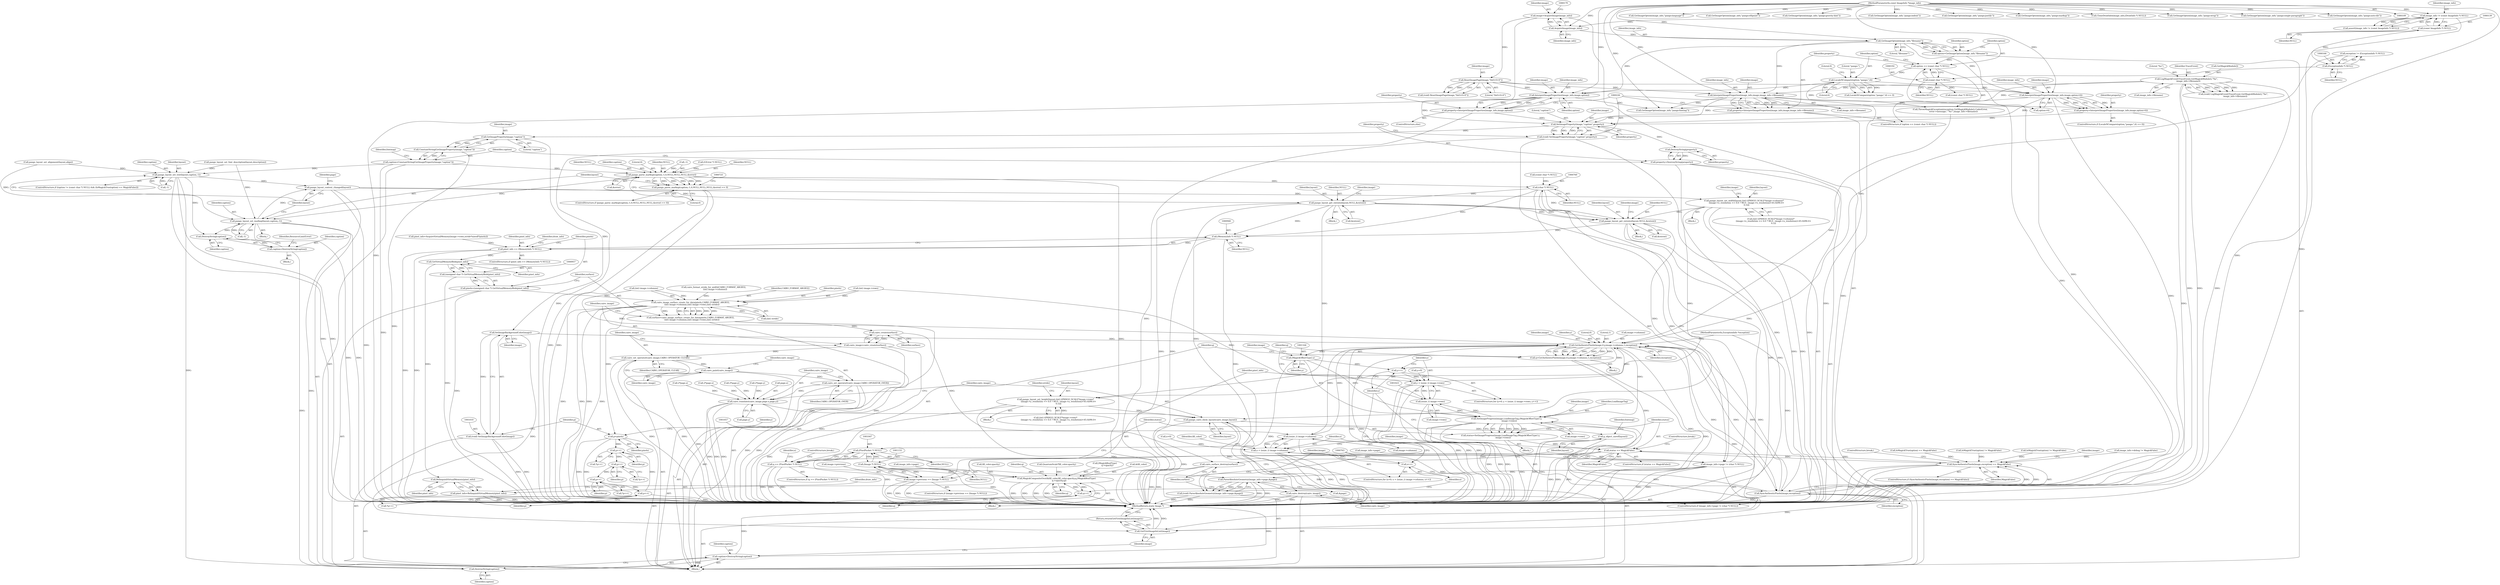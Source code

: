 digraph "0_ImageMagick_f6e9d0d9955e85bdd7540b251cd50d598dacc5e6_42@pointer" {
"1000227" [label="(Call,SetImageProperty(image,\"caption\",property))"];
"1000221" [label="(Call,InterpretImageProperties(image_info,image,option))"];
"1000185" [label="(Call,GetImageOption(image_info,\"filename\"))"];
"1000176" [label="(Call,AcquireImage(image_info))"];
"1000136" [label="(Call,image_info != (const ImageInfo *) NULL)"];
"1000110" [label="(MethodParameterIn,const ImageInfo *image_info)"];
"1000138" [label="(Call,(const ImageInfo *) NULL)"];
"1000180" [label="(Call,ResetImagePage(image,\"0x0+0+0\"))"];
"1000174" [label="(Call,image=AcquireImage(image_info))"];
"1000205" [label="(Call,LocaleNCompare(option,\"pango:\",6))"];
"1000189" [label="(Call,option == (const char *) NULL)"];
"1000183" [label="(Call,option=GetImageOption(image_info,\"filename\"))"];
"1000191" [label="(Call,(const char *) NULL)"];
"1000165" [label="(Call,(ExceptionInfo *) NULL)"];
"1000212" [label="(Call,InterpretImageProperties(image_info,image,option+6))"];
"1000196" [label="(Call,InterpretImageProperties(image_info,image,image_info->filename))"];
"1000155" [label="(Call,LogMagickEvent(TraceEvent,GetMagickModule(),\"%s\",\n      image_info->filename))"];
"1000194" [label="(Call,property=InterpretImageProperties(image_info,image,image_info->filename))"];
"1000210" [label="(Call,property=InterpretImageProperties(image_info,image,option+6))"];
"1000219" [label="(Call,property=InterpretImageProperties(image_info,image,option))"];
"1000225" [label="(Call,(void) SetImageProperty(image,\"caption\",property))"];
"1000233" [label="(Call,DestroyString(property))"];
"1000231" [label="(Call,property=DestroyString(property))"];
"1000238" [label="(Call,GetImageProperty(image,\"caption\"))"];
"1000237" [label="(Call,ConstantString(GetImageProperty(image,\"caption\")))"];
"1000235" [label="(Call,caption=ConstantString(GetImageProperty(image,\"caption\")))"];
"1000698" [label="(Call,pango_layout_set_text(layout,caption,-1))"];
"1000742" [label="(Call,pango_layout_context_changed(layout))"];
"1000777" [label="(Call,pango_layout_get_extents(layout,NULL,&extent))"];
"1000849" [label="(Call,pango_layout_get_extents(layout,NULL,&extent))"];
"1000939" [label="(Call,(MemoryInfo *) NULL)"];
"1000937" [label="(Call,pixel_info == (MemoryInfo *) NULL)"];
"1000958" [label="(Call,GetVirtualMemoryBlob(pixel_info))"];
"1000956" [label="(Call,(unsigned char *) GetVirtualMemoryBlob(pixel_info))"];
"1000954" [label="(Call,pixels=(unsigned char *) GetVirtualMemoryBlob(pixel_info))"];
"1000962" [label="(Call,cairo_image_surface_create_for_data(pixels,CAIRO_FORMAT_ARGB32,\n    (int) image->columns,(int) image->rows,(int) stride))"];
"1000960" [label="(Call,surface=cairo_image_surface_create_for_data(pixels,CAIRO_FORMAT_ARGB32,\n    (int) image->columns,(int) image->rows,(int) stride))"];
"1000980" [label="(Call,cairo_create(surface))"];
"1000978" [label="(Call,cairo_image=cairo_create(surface))"];
"1000982" [label="(Call,cairo_set_operator(cairo_image,CAIRO_OPERATOR_CLEAR))"];
"1000985" [label="(Call,cairo_paint(cairo_image))"];
"1000987" [label="(Call,cairo_set_operator(cairo_image,CAIRO_OPERATOR_OVER))"];
"1000990" [label="(Call,cairo_translate(cairo_image,page.x,page.y))"];
"1000998" [label="(Call,pango_cairo_show_layout(cairo_image,layout))"];
"1001001" [label="(Call,cairo_destroy(cairo_image))"];
"1001005" [label="(Call,g_object_unref(layout))"];
"1001003" [label="(Call,cairo_surface_destroy(surface))"];
"1001013" [label="(Call,p=pixels)"];
"1001071" [label="(Call,p++)"];
"1001079" [label="(Call,p++)"];
"1001087" [label="(Call,p++)"];
"1001097" [label="(Call,p++)"];
"1001176" [label="(Call,RelinquishVirtualMemory(pixel_info))"];
"1001174" [label="(Call,pixel_info=RelinquishVirtualMemory(pixel_info))"];
"1001046" [label="(Call,(PixelPacket *) NULL)"];
"1001044" [label="(Call,q == (PixelPacket *) NULL)"];
"1001127" [label="(Call,MagickCompositeOver(&fill_color,fill_color.opacity,q,(MagickRealType)\n        q->opacity,q))"];
"1001140" [label="(Call,q++)"];
"1001154" [label="(Call,(Image *) NULL)"];
"1001150" [label="(Call,image->previous == (Image *) NULL)"];
"1000888" [label="(Call,pango_layout_set_height(layout,(int) ((PANGO_SCALE*image->rows*\n         (image->y_resolution == 0.0 ? 90.0 : image->y_resolution)+45.0)/90.0+\n         0.5)))"];
"1000816" [label="(Call,pango_layout_set_width(layout,(int) ((PANGO_SCALE*image->columns*\n        (image->x_resolution == 0.0 ? 90.0 : image->x_resolution)+45.0)/90.0+\n        0.5)))"];
"1000949" [label="(Call,DestroyString(caption))"];
"1000947" [label="(Call,caption=DestroyString(caption))"];
"1001184" [label="(Call,DestroyString(caption))"];
"1001182" [label="(Call,caption=DestroyString(caption))"];
"1000713" [label="(Call,pango_parse_markup(caption,-1,0,NULL,NULL,NULL,&error))"];
"1000712" [label="(Call,pango_parse_markup(caption,-1,0,NULL,NULL,NULL,&error) == 0)"];
"1000737" [label="(Call,pango_layout_set_markup(layout,caption,-1))"];
"1000759" [label="(Call,(char *) NULL)"];
"1000755" [label="(Call,image_info->page != (char *) NULL)"];
"1000764" [label="(Call,ParseAbsoluteGeometry(image_info->page,&page))"];
"1000762" [label="(Call,(void) ParseAbsoluteGeometry(image_info->page,&page))"];
"1001011" [label="(Call,SetImageBackgroundColor(image))"];
"1001009" [label="(Call,(void) SetImageBackgroundColor(image))"];
"1001034" [label="(Call,GetAuthenticPixels(image,0,y,image->columns,1,exception))"];
"1001027" [label="(Call,y++)"];
"1001020" [label="(Call,y < (ssize_t) image->rows)"];
"1001032" [label="(Call,q=GetAuthenticPixels(image,0,y,image->columns,1,exception))"];
"1001056" [label="(Call,(ssize_t) image->columns)"];
"1001054" [label="(Call,x < (ssize_t) image->columns)"];
"1001061" [label="(Call,x++)"];
"1001144" [label="(Call,SyncAuthenticPixels(image,exception))"];
"1001143" [label="(Call,SyncAuthenticPixels(image,exception) == MagickFalse)"];
"1001170" [label="(Call,status == MagickFalse)"];
"1001160" [label="(Call,SetImageProgress(image,LoadImageTag,(MagickOffsetType) y,\n        image->rows))"];
"1001022" [label="(Call,(ssize_t) image->rows)"];
"1001158" [label="(Call,status=SetImageProgress(image,LoadImageTag,(MagickOffsetType) y,\n        image->rows))"];
"1001187" [label="(Call,GetFirstImageInList(image))"];
"1001186" [label="(Return,return(GetFirstImageInList(image));)"];
"1001163" [label="(Call,(MagickOffsetType) y)"];
"1000182" [label="(Literal,\"0x0+0+0\")"];
"1000509" [label="(Call,IsMagickTrue(option) != MagickFalse)"];
"1000242" [label="(Identifier,fontmap)"];
"1000714" [label="(Identifier,caption)"];
"1000990" [label="(Call,cairo_translate(cairo_image,page.x,page.y))"];
"1001006" [label="(Identifier,layout)"];
"1000784" [label="(Identifier,image)"];
"1000717" [label="(Literal,0)"];
"1000220" [label="(Identifier,property)"];
"1000711" [label="(ControlStructure,if (pango_parse_markup(caption,-1,0,NULL,NULL,NULL,&error) == 0))"];
"1001159" [label="(Identifier,status)"];
"1000186" [label="(Identifier,image_info)"];
"1000232" [label="(Identifier,property)"];
"1000212" [label="(Call,InterpretImageProperties(image_info,image,option+6))"];
"1000137" [label="(Identifier,image_info)"];
"1000965" [label="(Call,(int) image->columns)"];
"1001098" [label="(Identifier,p)"];
"1001144" [label="(Call,SyncAuthenticPixels(image,exception))"];
"1000301" [label="(Call,GetImageOption(image_info,\"pango:language\"))"];
"1001130" [label="(Call,fill_color.opacity)"];
"1000213" [label="(Identifier,image_info)"];
"1000944" [label="(Identifier,draw_info)"];
"1000210" [label="(Call,property=InterpretImageProperties(image_info,image,option+6))"];
"1000817" [label="(Identifier,layout)"];
"1000219" [label="(Call,property=InterpretImageProperties(image_info,image,option))"];
"1000156" [label="(Identifier,TraceEvent)"];
"1001072" [label="(Identifier,p)"];
"1000726" [label="(Call,ThrowMagickException(exception,GetMagickModule(),CoderError,\n          error->message,\"`%s'\",image_info->filename))"];
"1000211" [label="(Identifier,property)"];
"1001171" [label="(Identifier,status)"];
"1000178" [label="(Call,(void) ResetImagePage(image,\"0x0+0+0\"))"];
"1000240" [label="(Literal,\"caption\")"];
"1001161" [label="(Identifier,image)"];
"1001177" [label="(Identifier,pixel_info)"];
"1000952" [label="(Identifier,ResourceLimitError)"];
"1000950" [label="(Identifier,caption)"];
"1001175" [label="(Identifier,pixel_info)"];
"1001078" [label="(Call,*p++)"];
"1000228" [label="(Identifier,image)"];
"1000780" [label="(Call,&extent)"];
"1000850" [label="(Identifier,layout)"];
"1000233" [label="(Call,DestroyString(property))"];
"1000982" [label="(Call,cairo_set_operator(cairo_image,CAIRO_OPERATOR_CLEAR))"];
"1000992" [label="(Call,page.x)"];
"1000948" [label="(Identifier,caption)"];
"1000195" [label="(Identifier,property)"];
"1001067" [label="(Identifier,fill_color)"];
"1000762" [label="(Call,(void) ParseAbsoluteGeometry(image_info->page,&page))"];
"1000956" [label="(Call,(unsigned char *) GetVirtualMemoryBlob(pixel_info))"];
"1000176" [label="(Call,AcquireImage(image_info))"];
"1000958" [label="(Call,GetVirtualMemoryBlob(pixel_info))"];
"1001063" [label="(Block,)"];
"1000647" [label="(Call,pango_layout_set_alignment(layout,align))"];
"1001002" [label="(Identifier,cairo_image)"];
"1000818" [label="(Call,(int) ((PANGO_SCALE*image->columns*\n        (image->x_resolution == 0.0 ? 90.0 : image->x_resolution)+45.0)/90.0+\n        0.5))"];
"1001012" [label="(Identifier,image)"];
"1000800" [label="(Call,2*page.x)"];
"1000209" [label="(Literal,0)"];
"1000234" [label="(Identifier,property)"];
"1000985" [label="(Call,cairo_paint(cairo_image))"];
"1001035" [label="(Identifier,image)"];
"1001146" [label="(Identifier,exception)"];
"1001166" [label="(Call,image->rows)"];
"1001157" [label="(Block,)"];
"1001046" [label="(Call,(PixelPacket *) NULL)"];
"1000236" [label="(Identifier,caption)"];
"1001133" [label="(Identifier,q)"];
"1000811" [label="(Call,2*page.x)"];
"1001024" [label="(Call,image->rows)"];
"1000227" [label="(Call,SetImageProperty(image,\"caption\",property))"];
"1001014" [label="(Identifier,p)"];
"1001013" [label="(Call,p=pixels)"];
"1001037" [label="(Identifier,y)"];
"1001140" [label="(Call,q++)"];
"1000983" [label="(Identifier,cairo_image)"];
"1000755" [label="(Call,image_info->page != (char *) NULL)"];
"1000942" [label="(Block,)"];
"1000738" [label="(Identifier,layout)"];
"1001142" [label="(ControlStructure,if (SyncAuthenticPixels(image,exception) == MagickFalse))"];
"1001179" [label="(Identifier,draw_info)"];
"1000177" [label="(Identifier,image_info)"];
"1000700" [label="(Identifier,caption)"];
"1001103" [label="(Call,QuantumScale*fill_color.opacity)"];
"1000947" [label="(Call,caption=DestroyString(caption))"];
"1001160" [label="(Call,SetImageProgress(image,LoadImageTag,(MagickOffsetType) y,\n        image->rows))"];
"1000167" [label="(Identifier,NULL)"];
"1000962" [label="(Call,cairo_image_surface_create_for_data(pixels,CAIRO_FORMAT_ARGB32,\n    (int) image->columns,(int) image->rows,(int) stride))"];
"1000215" [label="(Call,option+6)"];
"1001036" [label="(Literal,0)"];
"1001020" [label="(Call,y < (ssize_t) image->rows)"];
"1001021" [label="(Identifier,y)"];
"1000205" [label="(Call,LocaleNCompare(option,\"pango:\",6))"];
"1000206" [label="(Identifier,option)"];
"1001096" [label="(Call,*p++)"];
"1001151" [label="(Call,image->previous)"];
"1000890" [label="(Call,(int) ((PANGO_SCALE*image->rows*\n         (image->y_resolution == 0.0 ? 90.0 : image->y_resolution)+45.0)/90.0+\n         0.5))"];
"1000883" [label="(Call,2*page.y)"];
"1000189" [label="(Call,option == (const char *) NULL)"];
"1000719" [label="(Identifier,NULL)"];
"1000712" [label="(Call,pango_parse_markup(caption,-1,0,NULL,NULL,NULL,&error) == 0)"];
"1000432" [label="(Call,GetImageOption(image_info,\"pango:ellipsize\"))"];
"1000740" [label="(Call,-1)"];
"1001022" [label="(Call,(ssize_t) image->rows)"];
"1000136" [label="(Call,image_info != (const ImageInfo *) NULL)"];
"1000816" [label="(Call,pango_layout_set_width(layout,(int) ((PANGO_SCALE*image->columns*\n        (image->x_resolution == 0.0 ? 90.0 : image->x_resolution)+45.0)/90.0+\n        0.5)))"];
"1001011" [label="(Call,SetImageBackgroundColor(image))"];
"1001052" [label="(Identifier,x)"];
"1000918" [label="(Call,cairo_format_stride_for_width(CAIRO_FORMAT_ARGB32,\n    (int) image->columns))"];
"1000848" [label="(Block,)"];
"1001008" [label="(Identifier,fontmap)"];
"1000955" [label="(Identifier,pixels)"];
"1001087" [label="(Call,p++)"];
"1001049" [label="(ControlStructure,break;)"];
"1000765" [label="(Call,image_info->page)"];
"1000375" [label="(Call,GetImageOption(image_info,\"pango:gravity-hint\"))"];
"1000557" [label="(Call,GetImageOption(image_info,\"pango:indent\"))"];
"1001186" [label="(Return,return(GetFirstImageInList(image));)"];
"1000964" [label="(Identifier,CAIRO_FORMAT_ARGB32)"];
"1000872" [label="(Call,2*page.y)"];
"1001050" [label="(ControlStructure,for (x=0; x < (ssize_t) image->columns; x++))"];
"1001051" [label="(Call,x=0)"];
"1000925" [label="(Call,pixel_info=AcquireVirtualMemory(image->rows,stride*sizeof(*pixels)))"];
"1000852" [label="(Call,&extent)"];
"1000959" [label="(Identifier,pixel_info)"];
"1001172" [label="(Identifier,MagickFalse)"];
"1001079" [label="(Call,p++)"];
"1001174" [label="(Call,pixel_info=RelinquishVirtualMemory(pixel_info))"];
"1001018" [label="(Identifier,y)"];
"1001173" [label="(ControlStructure,break;)"];
"1000231" [label="(Call,property=DestroyString(property))"];
"1001134" [label="(Call,(MagickRealType)\n        q->opacity)"];
"1000778" [label="(Identifier,layout)"];
"1000889" [label="(Identifier,layout)"];
"1000941" [label="(Identifier,NULL)"];
"1001185" [label="(Identifier,caption)"];
"1000687" [label="(ControlStructure,if ((option != (const char *) NULL) && (IsMagickTrue(option) == MagickFalse)))"];
"1001187" [label="(Call,GetFirstImageInList(image))"];
"1000849" [label="(Call,pango_layout_get_extents(layout,NULL,&extent))"];
"1000677" [label="(Call,pango_layout_set_font_description(layout,description))"];
"1000987" [label="(Call,cairo_set_operator(cairo_image,CAIRO_OPERATOR_OVER))"];
"1001028" [label="(Identifier,y)"];
"1000845" [label="(Identifier,image)"];
"1000175" [label="(Identifier,image)"];
"1000779" [label="(Identifier,NULL)"];
"1000721" [label="(Call,&error)"];
"1001080" [label="(Identifier,p)"];
"1000224" [label="(Identifier,option)"];
"1000961" [label="(Identifier,surface)"];
"1001165" [label="(Identifier,y)"];
"1000490" [label="(Call,IsMagickTrue(option) != MagickFalse)"];
"1001062" [label="(Identifier,x)"];
"1000938" [label="(Identifier,pixel_info)"];
"1000737" [label="(Call,pango_layout_set_markup(layout,caption,-1))"];
"1000936" [label="(ControlStructure,if (pixel_info == (MemoryInfo *) NULL))"];
"1001033" [label="(Identifier,q)"];
"1001147" [label="(Identifier,MagickFalse)"];
"1000998" [label="(Call,pango_cairo_show_layout(cairo_image,layout))"];
"1001003" [label="(Call,cairo_surface_destroy(surface))"];
"1001184" [label="(Call,DestroyString(caption))"];
"1001163" [label="(Call,(MagickOffsetType) y)"];
"1001189" [label="(MethodReturn,static Image *)"];
"1000222" [label="(Identifier,image_info)"];
"1001152" [label="(Identifier,image)"];
"1000155" [label="(Call,LogMagickEvent(TraceEvent,GetMagickModule(),\"%s\",\n      image_info->filename))"];
"1000157" [label="(Call,GetMagickModule())"];
"1000761" [label="(Identifier,NULL)"];
"1000204" [label="(Call,LocaleNCompare(option,\"pango:\",6) == 0)"];
"1000111" [label="(MethodParameterIn,ExceptionInfo *exception)"];
"1001009" [label="(Call,(void) SetImageBackgroundColor(image))"];
"1001004" [label="(Identifier,surface)"];
"1000856" [label="(Identifier,image)"];
"1000110" [label="(MethodParameterIn,const ImageInfo *image_info)"];
"1000963" [label="(Identifier,pixels)"];
"1000742" [label="(Call,pango_layout_context_changed(layout))"];
"1000949" [label="(Call,DestroyString(caption))"];
"1000190" [label="(Identifier,option)"];
"1000480" [label="(Call,GetImageOption(image_info,\"pango:justify\"))"];
"1000995" [label="(Call,page.y)"];
"1001150" [label="(Call,image->previous == (Image *) NULL)"];
"1000915" [label="(Identifier,stride)"];
"1001058" [label="(Call,image->columns)"];
"1000984" [label="(Identifier,CAIRO_OPERATOR_CLEAR)"];
"1001055" [label="(Identifier,x)"];
"1000148" [label="(Call,image_info->debug != MagickFalse)"];
"1001045" [label="(Identifier,q)"];
"1000777" [label="(Call,pango_layout_get_extents(layout,NULL,&extent))"];
"1000939" [label="(Call,(MemoryInfo *) NULL)"];
"1000230" [label="(Identifier,property)"];
"1000183" [label="(Call,option=GetImageOption(image_info,\"filename\"))"];
"1000888" [label="(Call,pango_layout_set_height(layout,(int) ((PANGO_SCALE*image->rows*\n         (image->y_resolution == 0.0 ? 90.0 : image->y_resolution)+45.0)/90.0+\n         0.5)))"];
"1000153" [label="(Call,(void) LogMagickEvent(TraceEvent,GetMagickModule(),\"%s\",\n      image_info->filename))"];
"1000975" [label="(Call,(int) stride)"];
"1001183" [label="(Identifier,caption)"];
"1000776" [label="(Block,)"];
"1000988" [label="(Identifier,cairo_image)"];
"1000699" [label="(Identifier,layout)"];
"1000937" [label="(Call,pixel_info == (MemoryInfo *) NULL)"];
"1001015" [label="(Identifier,pixels)"];
"1000999" [label="(Identifier,cairo_image)"];
"1001128" [label="(Call,&fill_color)"];
"1001056" [label="(Call,(ssize_t) image->columns)"];
"1000713" [label="(Call,pango_parse_markup(caption,-1,0,NULL,NULL,NULL,&error))"];
"1001048" [label="(Identifier,NULL)"];
"1001176" [label="(Call,RelinquishVirtualMemory(pixel_info))"];
"1001041" [label="(Literal,1)"];
"1000268" [label="(Call,(const char *) NULL)"];
"1000704" [label="(Block,)"];
"1000174" [label="(Call,image=AcquireImage(image_info))"];
"1000715" [label="(Call,-1)"];
"1000684" [label="(Call,GetImageOption(image_info,\"pango:markup\"))"];
"1001086" [label="(Call,*p++)"];
"1000768" [label="(Call,&page)"];
"1001127" [label="(Call,MagickCompositeOver(&fill_color,fill_color.opacity,q,(MagickRealType)\n        q->opacity,q))"];
"1001054" [label="(Call,x < (ssize_t) image->columns)"];
"1001170" [label="(Call,status == MagickFalse)"];
"1001027" [label="(Call,y++)"];
"1000708" [label="(Call,(GError *) NULL)"];
"1001148" [label="(ControlStructure,break;)"];
"1000158" [label="(Literal,\"%s\")"];
"1000208" [label="(Literal,6)"];
"1000262" [label="(Call,GetImageOption(image_info,\"pango:hinting\"))"];
"1001042" [label="(Identifier,exception)"];
"1000756" [label="(Call,image_info->page)"];
"1000981" [label="(Identifier,surface)"];
"1000759" [label="(Call,(char *) NULL)"];
"1001038" [label="(Call,image->columns)"];
"1001061" [label="(Call,x++)"];
"1000989" [label="(Identifier,CAIRO_OPERATOR_OVER)"];
"1000197" [label="(Identifier,image_info)"];
"1000188" [label="(ControlStructure,if (option == (const char *) NULL))"];
"1000198" [label="(Identifier,image)"];
"1001141" [label="(Identifier,q)"];
"1000196" [label="(Call,InterpretImageProperties(image_info,image,image_info->filename))"];
"1000691" [label="(Call,(const char *) NULL)"];
"1000316" [label="(Call,CloneDrawInfo(image_info,(DrawInfo *) NULL))"];
"1000960" [label="(Call,surface=cairo_image_surface_create_for_data(pixels,CAIRO_FORMAT_ARGB32,\n    (int) image->columns,(int) image->rows,(int) stride))"];
"1001017" [label="(Call,y=0)"];
"1000221" [label="(Call,InterpretImageProperties(image_info,image,option))"];
"1000739" [label="(Identifier,caption)"];
"1000718" [label="(Identifier,NULL)"];
"1000191" [label="(Call,(const char *) NULL)"];
"1001034" [label="(Call,GetAuthenticPixels(image,0,y,image->columns,1,exception))"];
"1000223" [label="(Identifier,image)"];
"1000194" [label="(Call,property=InterpretImageProperties(image_info,image,image_info->filename))"];
"1000180" [label="(Call,ResetImagePage(image,\"0x0+0+0\"))"];
"1001071" [label="(Call,p++)"];
"1000225" [label="(Call,(void) SetImageProperty(image,\"caption\",property))"];
"1001032" [label="(Call,q=GetAuthenticPixels(image,0,y,image->columns,1,exception))"];
"1000518" [label="(Call,GetImageOption(image_info,\"pango:wrap\"))"];
"1000499" [label="(Call,GetImageOption(image_info,\"pango:single-paragraph\"))"];
"1000851" [label="(Identifier,NULL)"];
"1000140" [label="(Identifier,NULL)"];
"1000701" [label="(Call,-1)"];
"1000165" [label="(Call,(ExceptionInfo *) NULL)"];
"1000698" [label="(Call,pango_layout_set_text(layout,caption,-1))"];
"1000694" [label="(Call,IsMagickTrue(option) == MagickFalse)"];
"1000970" [label="(Call,(int) image->rows)"];
"1001156" [label="(Identifier,NULL)"];
"1000184" [label="(Identifier,option)"];
"1001169" [label="(ControlStructure,if (status == MagickFalse))"];
"1001158" [label="(Call,status=SetImageProgress(image,LoadImageTag,(MagickOffsetType) y,\n        image->rows))"];
"1000418" [label="(Call,GetImageOption(image_info,\"pango:auto-dir\"))"];
"1001005" [label="(Call,g_object_unref(layout))"];
"1000743" [label="(Identifier,layout)"];
"1000138" [label="(Call,(const ImageInfo *) NULL)"];
"1000135" [label="(Call,assert(image_info != (const ImageInfo *) NULL))"];
"1000214" [label="(Identifier,image)"];
"1000203" [label="(ControlStructure,if (LocaleNCompare(option,\"pango:\",6) == 0))"];
"1001001" [label="(Call,cairo_destroy(cairo_image))"];
"1000754" [label="(ControlStructure,if (image_info->page != (char *) NULL))"];
"1001029" [label="(Block,)"];
"1001145" [label="(Identifier,image)"];
"1001162" [label="(Identifier,LoadImageTag)"];
"1000954" [label="(Call,pixels=(unsigned char *) GetVirtualMemoryBlob(pixel_info))"];
"1000237" [label="(Call,ConstantString(GetImageProperty(image,\"caption\")))"];
"1001088" [label="(Identifier,p)"];
"1000229" [label="(Literal,\"caption\")"];
"1000207" [label="(Literal,\"pango:\")"];
"1001154" [label="(Call,(Image *) NULL)"];
"1000159" [label="(Call,image_info->filename)"];
"1000187" [label="(Literal,\"filename\")"];
"1001139" [label="(Identifier,q)"];
"1000878" [label="(Block,)"];
"1000112" [label="(Block,)"];
"1000991" [label="(Identifier,cairo_image)"];
"1000986" [label="(Identifier,cairo_image)"];
"1001182" [label="(Call,caption=DestroyString(caption))"];
"1000764" [label="(Call,ParseAbsoluteGeometry(image_info->page,&page))"];
"1000163" [label="(Call,exception != (ExceptionInfo *) NULL)"];
"1000235" [label="(Call,caption=ConstantString(GetImageProperty(image,\"caption\")))"];
"1001097" [label="(Call,p++)"];
"1001043" [label="(ControlStructure,if (q == (PixelPacket *) NULL))"];
"1000979" [label="(Identifier,cairo_image)"];
"1001000" [label="(Identifier,layout)"];
"1000723" [label="(Literal,0)"];
"1001016" [label="(ControlStructure,for (y=0; y < (ssize_t) image->rows; y++))"];
"1001143" [label="(Call,SyncAuthenticPixels(image,exception) == MagickFalse)"];
"1000806" [label="(Block,)"];
"1000238" [label="(Call,GetImageProperty(image,\"caption\"))"];
"1000746" [label="(Identifier,page)"];
"1000978" [label="(Call,cairo_image=cairo_create(surface))"];
"1000218" [label="(ControlStructure,else)"];
"1001167" [label="(Identifier,image)"];
"1001188" [label="(Identifier,image)"];
"1001044" [label="(Call,q == (PixelPacket *) NULL)"];
"1000185" [label="(Call,GetImageOption(image_info,\"filename\"))"];
"1000199" [label="(Call,image_info->filename)"];
"1000193" [label="(Identifier,NULL)"];
"1000980" [label="(Call,cairo_create(surface))"];
"1001149" [label="(ControlStructure,if (image->previous == (Image *) NULL))"];
"1001070" [label="(Call,*p++)"];
"1000239" [label="(Identifier,image)"];
"1000773" [label="(Identifier,image)"];
"1000181" [label="(Identifier,image)"];
"1000720" [label="(Identifier,NULL)"];
"1000227" -> "1000225"  [label="AST: "];
"1000227" -> "1000230"  [label="CFG: "];
"1000228" -> "1000227"  [label="AST: "];
"1000229" -> "1000227"  [label="AST: "];
"1000230" -> "1000227"  [label="AST: "];
"1000225" -> "1000227"  [label="CFG: "];
"1000227" -> "1000225"  [label="DDG: "];
"1000227" -> "1000225"  [label="DDG: "];
"1000227" -> "1000225"  [label="DDG: "];
"1000221" -> "1000227"  [label="DDG: "];
"1000212" -> "1000227"  [label="DDG: "];
"1000196" -> "1000227"  [label="DDG: "];
"1000194" -> "1000227"  [label="DDG: "];
"1000210" -> "1000227"  [label="DDG: "];
"1000219" -> "1000227"  [label="DDG: "];
"1000227" -> "1000233"  [label="DDG: "];
"1000227" -> "1000238"  [label="DDG: "];
"1000221" -> "1000219"  [label="AST: "];
"1000221" -> "1000224"  [label="CFG: "];
"1000222" -> "1000221"  [label="AST: "];
"1000223" -> "1000221"  [label="AST: "];
"1000224" -> "1000221"  [label="AST: "];
"1000219" -> "1000221"  [label="CFG: "];
"1000221" -> "1000219"  [label="DDG: "];
"1000221" -> "1000219"  [label="DDG: "];
"1000221" -> "1000219"  [label="DDG: "];
"1000185" -> "1000221"  [label="DDG: "];
"1000110" -> "1000221"  [label="DDG: "];
"1000180" -> "1000221"  [label="DDG: "];
"1000205" -> "1000221"  [label="DDG: "];
"1000221" -> "1000262"  [label="DDG: "];
"1000185" -> "1000183"  [label="AST: "];
"1000185" -> "1000187"  [label="CFG: "];
"1000186" -> "1000185"  [label="AST: "];
"1000187" -> "1000185"  [label="AST: "];
"1000183" -> "1000185"  [label="CFG: "];
"1000185" -> "1000183"  [label="DDG: "];
"1000185" -> "1000183"  [label="DDG: "];
"1000176" -> "1000185"  [label="DDG: "];
"1000110" -> "1000185"  [label="DDG: "];
"1000185" -> "1000196"  [label="DDG: "];
"1000185" -> "1000212"  [label="DDG: "];
"1000176" -> "1000174"  [label="AST: "];
"1000176" -> "1000177"  [label="CFG: "];
"1000177" -> "1000176"  [label="AST: "];
"1000174" -> "1000176"  [label="CFG: "];
"1000176" -> "1000174"  [label="DDG: "];
"1000136" -> "1000176"  [label="DDG: "];
"1000110" -> "1000176"  [label="DDG: "];
"1000136" -> "1000135"  [label="AST: "];
"1000136" -> "1000138"  [label="CFG: "];
"1000137" -> "1000136"  [label="AST: "];
"1000138" -> "1000136"  [label="AST: "];
"1000135" -> "1000136"  [label="CFG: "];
"1000136" -> "1001189"  [label="DDG: "];
"1000136" -> "1000135"  [label="DDG: "];
"1000136" -> "1000135"  [label="DDG: "];
"1000110" -> "1000136"  [label="DDG: "];
"1000138" -> "1000136"  [label="DDG: "];
"1000110" -> "1000109"  [label="AST: "];
"1000110" -> "1001189"  [label="DDG: "];
"1000110" -> "1000196"  [label="DDG: "];
"1000110" -> "1000212"  [label="DDG: "];
"1000110" -> "1000262"  [label="DDG: "];
"1000110" -> "1000301"  [label="DDG: "];
"1000110" -> "1000316"  [label="DDG: "];
"1000110" -> "1000375"  [label="DDG: "];
"1000110" -> "1000418"  [label="DDG: "];
"1000110" -> "1000432"  [label="DDG: "];
"1000110" -> "1000480"  [label="DDG: "];
"1000110" -> "1000499"  [label="DDG: "];
"1000110" -> "1000518"  [label="DDG: "];
"1000110" -> "1000557"  [label="DDG: "];
"1000110" -> "1000684"  [label="DDG: "];
"1000138" -> "1000140"  [label="CFG: "];
"1000139" -> "1000138"  [label="AST: "];
"1000140" -> "1000138"  [label="AST: "];
"1000138" -> "1000165"  [label="DDG: "];
"1000180" -> "1000178"  [label="AST: "];
"1000180" -> "1000182"  [label="CFG: "];
"1000181" -> "1000180"  [label="AST: "];
"1000182" -> "1000180"  [label="AST: "];
"1000178" -> "1000180"  [label="CFG: "];
"1000180" -> "1000178"  [label="DDG: "];
"1000180" -> "1000178"  [label="DDG: "];
"1000174" -> "1000180"  [label="DDG: "];
"1000180" -> "1000196"  [label="DDG: "];
"1000180" -> "1000212"  [label="DDG: "];
"1000174" -> "1000112"  [label="AST: "];
"1000175" -> "1000174"  [label="AST: "];
"1000179" -> "1000174"  [label="CFG: "];
"1000174" -> "1001189"  [label="DDG: "];
"1000205" -> "1000204"  [label="AST: "];
"1000205" -> "1000208"  [label="CFG: "];
"1000206" -> "1000205"  [label="AST: "];
"1000207" -> "1000205"  [label="AST: "];
"1000208" -> "1000205"  [label="AST: "];
"1000209" -> "1000205"  [label="CFG: "];
"1000205" -> "1000204"  [label="DDG: "];
"1000205" -> "1000204"  [label="DDG: "];
"1000205" -> "1000204"  [label="DDG: "];
"1000189" -> "1000205"  [label="DDG: "];
"1000205" -> "1000212"  [label="DDG: "];
"1000205" -> "1000215"  [label="DDG: "];
"1000189" -> "1000188"  [label="AST: "];
"1000189" -> "1000191"  [label="CFG: "];
"1000190" -> "1000189"  [label="AST: "];
"1000191" -> "1000189"  [label="AST: "];
"1000195" -> "1000189"  [label="CFG: "];
"1000206" -> "1000189"  [label="CFG: "];
"1000189" -> "1001189"  [label="DDG: "];
"1000183" -> "1000189"  [label="DDG: "];
"1000191" -> "1000189"  [label="DDG: "];
"1000183" -> "1000112"  [label="AST: "];
"1000184" -> "1000183"  [label="AST: "];
"1000190" -> "1000183"  [label="CFG: "];
"1000183" -> "1001189"  [label="DDG: "];
"1000191" -> "1000193"  [label="CFG: "];
"1000192" -> "1000191"  [label="AST: "];
"1000193" -> "1000191"  [label="AST: "];
"1000165" -> "1000191"  [label="DDG: "];
"1000191" -> "1000268"  [label="DDG: "];
"1000165" -> "1000163"  [label="AST: "];
"1000165" -> "1000167"  [label="CFG: "];
"1000166" -> "1000165"  [label="AST: "];
"1000167" -> "1000165"  [label="AST: "];
"1000163" -> "1000165"  [label="CFG: "];
"1000165" -> "1000163"  [label="DDG: "];
"1000212" -> "1000210"  [label="AST: "];
"1000212" -> "1000215"  [label="CFG: "];
"1000213" -> "1000212"  [label="AST: "];
"1000214" -> "1000212"  [label="AST: "];
"1000215" -> "1000212"  [label="AST: "];
"1000210" -> "1000212"  [label="CFG: "];
"1000212" -> "1001189"  [label="DDG: "];
"1000212" -> "1000210"  [label="DDG: "];
"1000212" -> "1000210"  [label="DDG: "];
"1000212" -> "1000210"  [label="DDG: "];
"1000212" -> "1000262"  [label="DDG: "];
"1000196" -> "1000194"  [label="AST: "];
"1000196" -> "1000199"  [label="CFG: "];
"1000197" -> "1000196"  [label="AST: "];
"1000198" -> "1000196"  [label="AST: "];
"1000199" -> "1000196"  [label="AST: "];
"1000194" -> "1000196"  [label="CFG: "];
"1000196" -> "1001189"  [label="DDG: "];
"1000196" -> "1000194"  [label="DDG: "];
"1000196" -> "1000194"  [label="DDG: "];
"1000196" -> "1000194"  [label="DDG: "];
"1000155" -> "1000196"  [label="DDG: "];
"1000196" -> "1000262"  [label="DDG: "];
"1000196" -> "1000726"  [label="DDG: "];
"1000155" -> "1000153"  [label="AST: "];
"1000155" -> "1000159"  [label="CFG: "];
"1000156" -> "1000155"  [label="AST: "];
"1000157" -> "1000155"  [label="AST: "];
"1000158" -> "1000155"  [label="AST: "];
"1000159" -> "1000155"  [label="AST: "];
"1000153" -> "1000155"  [label="CFG: "];
"1000155" -> "1001189"  [label="DDG: "];
"1000155" -> "1001189"  [label="DDG: "];
"1000155" -> "1001189"  [label="DDG: "];
"1000155" -> "1000153"  [label="DDG: "];
"1000155" -> "1000153"  [label="DDG: "];
"1000155" -> "1000153"  [label="DDG: "];
"1000155" -> "1000153"  [label="DDG: "];
"1000155" -> "1000726"  [label="DDG: "];
"1000194" -> "1000188"  [label="AST: "];
"1000195" -> "1000194"  [label="AST: "];
"1000226" -> "1000194"  [label="CFG: "];
"1000194" -> "1001189"  [label="DDG: "];
"1000210" -> "1000203"  [label="AST: "];
"1000211" -> "1000210"  [label="AST: "];
"1000226" -> "1000210"  [label="CFG: "];
"1000210" -> "1001189"  [label="DDG: "];
"1000219" -> "1000218"  [label="AST: "];
"1000220" -> "1000219"  [label="AST: "];
"1000226" -> "1000219"  [label="CFG: "];
"1000219" -> "1001189"  [label="DDG: "];
"1000225" -> "1000112"  [label="AST: "];
"1000226" -> "1000225"  [label="AST: "];
"1000232" -> "1000225"  [label="CFG: "];
"1000225" -> "1001189"  [label="DDG: "];
"1000225" -> "1001189"  [label="DDG: "];
"1000233" -> "1000231"  [label="AST: "];
"1000233" -> "1000234"  [label="CFG: "];
"1000234" -> "1000233"  [label="AST: "];
"1000231" -> "1000233"  [label="CFG: "];
"1000233" -> "1000231"  [label="DDG: "];
"1000231" -> "1000112"  [label="AST: "];
"1000232" -> "1000231"  [label="AST: "];
"1000236" -> "1000231"  [label="CFG: "];
"1000231" -> "1001189"  [label="DDG: "];
"1000231" -> "1001189"  [label="DDG: "];
"1000238" -> "1000237"  [label="AST: "];
"1000238" -> "1000240"  [label="CFG: "];
"1000239" -> "1000238"  [label="AST: "];
"1000240" -> "1000238"  [label="AST: "];
"1000237" -> "1000238"  [label="CFG: "];
"1000238" -> "1000237"  [label="DDG: "];
"1000238" -> "1000237"  [label="DDG: "];
"1000238" -> "1001011"  [label="DDG: "];
"1000237" -> "1000235"  [label="AST: "];
"1000235" -> "1000237"  [label="CFG: "];
"1000237" -> "1001189"  [label="DDG: "];
"1000237" -> "1000235"  [label="DDG: "];
"1000235" -> "1000112"  [label="AST: "];
"1000236" -> "1000235"  [label="AST: "];
"1000242" -> "1000235"  [label="CFG: "];
"1000235" -> "1001189"  [label="DDG: "];
"1000235" -> "1000698"  [label="DDG: "];
"1000235" -> "1000713"  [label="DDG: "];
"1000698" -> "1000687"  [label="AST: "];
"1000698" -> "1000701"  [label="CFG: "];
"1000699" -> "1000698"  [label="AST: "];
"1000700" -> "1000698"  [label="AST: "];
"1000701" -> "1000698"  [label="AST: "];
"1000743" -> "1000698"  [label="CFG: "];
"1000698" -> "1001189"  [label="DDG: "];
"1000698" -> "1001189"  [label="DDG: "];
"1000677" -> "1000698"  [label="DDG: "];
"1000647" -> "1000698"  [label="DDG: "];
"1000701" -> "1000698"  [label="DDG: "];
"1000698" -> "1000742"  [label="DDG: "];
"1000698" -> "1000949"  [label="DDG: "];
"1000698" -> "1001184"  [label="DDG: "];
"1000742" -> "1000112"  [label="AST: "];
"1000742" -> "1000743"  [label="CFG: "];
"1000743" -> "1000742"  [label="AST: "];
"1000746" -> "1000742"  [label="CFG: "];
"1000742" -> "1001189"  [label="DDG: "];
"1000737" -> "1000742"  [label="DDG: "];
"1000742" -> "1000777"  [label="DDG: "];
"1000742" -> "1000816"  [label="DDG: "];
"1000777" -> "1000776"  [label="AST: "];
"1000777" -> "1000780"  [label="CFG: "];
"1000778" -> "1000777"  [label="AST: "];
"1000779" -> "1000777"  [label="AST: "];
"1000780" -> "1000777"  [label="AST: "];
"1000784" -> "1000777"  [label="CFG: "];
"1000777" -> "1001189"  [label="DDG: "];
"1000777" -> "1001189"  [label="DDG: "];
"1000759" -> "1000777"  [label="DDG: "];
"1000777" -> "1000849"  [label="DDG: "];
"1000777" -> "1000849"  [label="DDG: "];
"1000777" -> "1000849"  [label="DDG: "];
"1000777" -> "1000888"  [label="DDG: "];
"1000777" -> "1000939"  [label="DDG: "];
"1000849" -> "1000848"  [label="AST: "];
"1000849" -> "1000852"  [label="CFG: "];
"1000850" -> "1000849"  [label="AST: "];
"1000851" -> "1000849"  [label="AST: "];
"1000852" -> "1000849"  [label="AST: "];
"1000856" -> "1000849"  [label="CFG: "];
"1000849" -> "1001189"  [label="DDG: "];
"1000849" -> "1001189"  [label="DDG: "];
"1000816" -> "1000849"  [label="DDG: "];
"1000759" -> "1000849"  [label="DDG: "];
"1000849" -> "1000939"  [label="DDG: "];
"1000849" -> "1000998"  [label="DDG: "];
"1000939" -> "1000937"  [label="AST: "];
"1000939" -> "1000941"  [label="CFG: "];
"1000940" -> "1000939"  [label="AST: "];
"1000941" -> "1000939"  [label="AST: "];
"1000937" -> "1000939"  [label="CFG: "];
"1000939" -> "1001189"  [label="DDG: "];
"1000939" -> "1000937"  [label="DDG: "];
"1000759" -> "1000939"  [label="DDG: "];
"1000939" -> "1001046"  [label="DDG: "];
"1000937" -> "1000936"  [label="AST: "];
"1000938" -> "1000937"  [label="AST: "];
"1000944" -> "1000937"  [label="CFG: "];
"1000955" -> "1000937"  [label="CFG: "];
"1000937" -> "1001189"  [label="DDG: "];
"1000937" -> "1001189"  [label="DDG: "];
"1000925" -> "1000937"  [label="DDG: "];
"1000937" -> "1000958"  [label="DDG: "];
"1000958" -> "1000956"  [label="AST: "];
"1000958" -> "1000959"  [label="CFG: "];
"1000959" -> "1000958"  [label="AST: "];
"1000956" -> "1000958"  [label="CFG: "];
"1000958" -> "1000956"  [label="DDG: "];
"1000958" -> "1001176"  [label="DDG: "];
"1000956" -> "1000954"  [label="AST: "];
"1000957" -> "1000956"  [label="AST: "];
"1000954" -> "1000956"  [label="CFG: "];
"1000956" -> "1001189"  [label="DDG: "];
"1000956" -> "1000954"  [label="DDG: "];
"1000954" -> "1000112"  [label="AST: "];
"1000955" -> "1000954"  [label="AST: "];
"1000961" -> "1000954"  [label="CFG: "];
"1000954" -> "1001189"  [label="DDG: "];
"1000954" -> "1000962"  [label="DDG: "];
"1000962" -> "1000960"  [label="AST: "];
"1000962" -> "1000975"  [label="CFG: "];
"1000963" -> "1000962"  [label="AST: "];
"1000964" -> "1000962"  [label="AST: "];
"1000965" -> "1000962"  [label="AST: "];
"1000970" -> "1000962"  [label="AST: "];
"1000975" -> "1000962"  [label="AST: "];
"1000960" -> "1000962"  [label="CFG: "];
"1000962" -> "1001189"  [label="DDG: "];
"1000962" -> "1001189"  [label="DDG: "];
"1000962" -> "1001189"  [label="DDG: "];
"1000962" -> "1001189"  [label="DDG: "];
"1000962" -> "1000960"  [label="DDG: "];
"1000962" -> "1000960"  [label="DDG: "];
"1000962" -> "1000960"  [label="DDG: "];
"1000962" -> "1000960"  [label="DDG: "];
"1000962" -> "1000960"  [label="DDG: "];
"1000918" -> "1000962"  [label="DDG: "];
"1000965" -> "1000962"  [label="DDG: "];
"1000970" -> "1000962"  [label="DDG: "];
"1000975" -> "1000962"  [label="DDG: "];
"1000962" -> "1001013"  [label="DDG: "];
"1000960" -> "1000112"  [label="AST: "];
"1000961" -> "1000960"  [label="AST: "];
"1000979" -> "1000960"  [label="CFG: "];
"1000960" -> "1001189"  [label="DDG: "];
"1000960" -> "1000980"  [label="DDG: "];
"1000980" -> "1000978"  [label="AST: "];
"1000980" -> "1000981"  [label="CFG: "];
"1000981" -> "1000980"  [label="AST: "];
"1000978" -> "1000980"  [label="CFG: "];
"1000980" -> "1000978"  [label="DDG: "];
"1000980" -> "1001003"  [label="DDG: "];
"1000978" -> "1000112"  [label="AST: "];
"1000979" -> "1000978"  [label="AST: "];
"1000983" -> "1000978"  [label="CFG: "];
"1000978" -> "1001189"  [label="DDG: "];
"1000978" -> "1000982"  [label="DDG: "];
"1000982" -> "1000112"  [label="AST: "];
"1000982" -> "1000984"  [label="CFG: "];
"1000983" -> "1000982"  [label="AST: "];
"1000984" -> "1000982"  [label="AST: "];
"1000986" -> "1000982"  [label="CFG: "];
"1000982" -> "1001189"  [label="DDG: "];
"1000982" -> "1001189"  [label="DDG: "];
"1000982" -> "1000985"  [label="DDG: "];
"1000985" -> "1000112"  [label="AST: "];
"1000985" -> "1000986"  [label="CFG: "];
"1000986" -> "1000985"  [label="AST: "];
"1000988" -> "1000985"  [label="CFG: "];
"1000985" -> "1001189"  [label="DDG: "];
"1000985" -> "1000987"  [label="DDG: "];
"1000987" -> "1000112"  [label="AST: "];
"1000987" -> "1000989"  [label="CFG: "];
"1000988" -> "1000987"  [label="AST: "];
"1000989" -> "1000987"  [label="AST: "];
"1000991" -> "1000987"  [label="CFG: "];
"1000987" -> "1001189"  [label="DDG: "];
"1000987" -> "1001189"  [label="DDG: "];
"1000987" -> "1000990"  [label="DDG: "];
"1000990" -> "1000112"  [label="AST: "];
"1000990" -> "1000995"  [label="CFG: "];
"1000991" -> "1000990"  [label="AST: "];
"1000992" -> "1000990"  [label="AST: "];
"1000995" -> "1000990"  [label="AST: "];
"1000999" -> "1000990"  [label="CFG: "];
"1000990" -> "1001189"  [label="DDG: "];
"1000990" -> "1001189"  [label="DDG: "];
"1000990" -> "1001189"  [label="DDG: "];
"1000800" -> "1000990"  [label="DDG: "];
"1000811" -> "1000990"  [label="DDG: "];
"1000872" -> "1000990"  [label="DDG: "];
"1000883" -> "1000990"  [label="DDG: "];
"1000990" -> "1000998"  [label="DDG: "];
"1000998" -> "1000112"  [label="AST: "];
"1000998" -> "1001000"  [label="CFG: "];
"1000999" -> "1000998"  [label="AST: "];
"1001000" -> "1000998"  [label="AST: "];
"1001002" -> "1000998"  [label="CFG: "];
"1000998" -> "1001189"  [label="DDG: "];
"1000888" -> "1000998"  [label="DDG: "];
"1000998" -> "1001001"  [label="DDG: "];
"1000998" -> "1001005"  [label="DDG: "];
"1001001" -> "1000112"  [label="AST: "];
"1001001" -> "1001002"  [label="CFG: "];
"1001002" -> "1001001"  [label="AST: "];
"1001004" -> "1001001"  [label="CFG: "];
"1001001" -> "1001189"  [label="DDG: "];
"1001001" -> "1001189"  [label="DDG: "];
"1001005" -> "1000112"  [label="AST: "];
"1001005" -> "1001006"  [label="CFG: "];
"1001006" -> "1001005"  [label="AST: "];
"1001008" -> "1001005"  [label="CFG: "];
"1001005" -> "1001189"  [label="DDG: "];
"1001005" -> "1001189"  [label="DDG: "];
"1001003" -> "1000112"  [label="AST: "];
"1001003" -> "1001004"  [label="CFG: "];
"1001004" -> "1001003"  [label="AST: "];
"1001006" -> "1001003"  [label="CFG: "];
"1001003" -> "1001189"  [label="DDG: "];
"1001003" -> "1001189"  [label="DDG: "];
"1001013" -> "1000112"  [label="AST: "];
"1001013" -> "1001015"  [label="CFG: "];
"1001014" -> "1001013"  [label="AST: "];
"1001015" -> "1001013"  [label="AST: "];
"1001018" -> "1001013"  [label="CFG: "];
"1001013" -> "1001189"  [label="DDG: "];
"1001013" -> "1001189"  [label="DDG: "];
"1001013" -> "1001071"  [label="DDG: "];
"1001071" -> "1001070"  [label="AST: "];
"1001071" -> "1001072"  [label="CFG: "];
"1001072" -> "1001071"  [label="AST: "];
"1001070" -> "1001071"  [label="CFG: "];
"1001097" -> "1001071"  [label="DDG: "];
"1001071" -> "1001079"  [label="DDG: "];
"1001079" -> "1001078"  [label="AST: "];
"1001079" -> "1001080"  [label="CFG: "];
"1001080" -> "1001079"  [label="AST: "];
"1001078" -> "1001079"  [label="CFG: "];
"1001079" -> "1001087"  [label="DDG: "];
"1001087" -> "1001086"  [label="AST: "];
"1001087" -> "1001088"  [label="CFG: "];
"1001088" -> "1001087"  [label="AST: "];
"1001086" -> "1001087"  [label="CFG: "];
"1001087" -> "1001097"  [label="DDG: "];
"1001097" -> "1001096"  [label="AST: "];
"1001097" -> "1001098"  [label="CFG: "];
"1001098" -> "1001097"  [label="AST: "];
"1001096" -> "1001097"  [label="CFG: "];
"1001097" -> "1001189"  [label="DDG: "];
"1001176" -> "1001174"  [label="AST: "];
"1001176" -> "1001177"  [label="CFG: "];
"1001177" -> "1001176"  [label="AST: "];
"1001174" -> "1001176"  [label="CFG: "];
"1001176" -> "1001174"  [label="DDG: "];
"1001174" -> "1000112"  [label="AST: "];
"1001175" -> "1001174"  [label="AST: "];
"1001179" -> "1001174"  [label="CFG: "];
"1001174" -> "1001189"  [label="DDG: "];
"1001174" -> "1001189"  [label="DDG: "];
"1001046" -> "1001044"  [label="AST: "];
"1001046" -> "1001048"  [label="CFG: "];
"1001047" -> "1001046"  [label="AST: "];
"1001048" -> "1001046"  [label="AST: "];
"1001044" -> "1001046"  [label="CFG: "];
"1001046" -> "1001189"  [label="DDG: "];
"1001046" -> "1001044"  [label="DDG: "];
"1001154" -> "1001046"  [label="DDG: "];
"1001046" -> "1001154"  [label="DDG: "];
"1001044" -> "1001043"  [label="AST: "];
"1001045" -> "1001044"  [label="AST: "];
"1001049" -> "1001044"  [label="CFG: "];
"1001052" -> "1001044"  [label="CFG: "];
"1001044" -> "1001189"  [label="DDG: "];
"1001044" -> "1001189"  [label="DDG: "];
"1001044" -> "1001189"  [label="DDG: "];
"1001032" -> "1001044"  [label="DDG: "];
"1001044" -> "1001127"  [label="DDG: "];
"1001127" -> "1001063"  [label="AST: "];
"1001127" -> "1001139"  [label="CFG: "];
"1001128" -> "1001127"  [label="AST: "];
"1001130" -> "1001127"  [label="AST: "];
"1001133" -> "1001127"  [label="AST: "];
"1001134" -> "1001127"  [label="AST: "];
"1001139" -> "1001127"  [label="AST: "];
"1001141" -> "1001127"  [label="CFG: "];
"1001127" -> "1001189"  [label="DDG: "];
"1001127" -> "1001189"  [label="DDG: "];
"1001127" -> "1001189"  [label="DDG: "];
"1001127" -> "1001189"  [label="DDG: "];
"1001103" -> "1001127"  [label="DDG: "];
"1001140" -> "1001127"  [label="DDG: "];
"1001134" -> "1001127"  [label="DDG: "];
"1001127" -> "1001140"  [label="DDG: "];
"1001140" -> "1001063"  [label="AST: "];
"1001140" -> "1001141"  [label="CFG: "];
"1001141" -> "1001140"  [label="AST: "];
"1001062" -> "1001140"  [label="CFG: "];
"1001140" -> "1001189"  [label="DDG: "];
"1001154" -> "1001150"  [label="AST: "];
"1001154" -> "1001156"  [label="CFG: "];
"1001155" -> "1001154"  [label="AST: "];
"1001156" -> "1001154"  [label="AST: "];
"1001150" -> "1001154"  [label="CFG: "];
"1001154" -> "1001189"  [label="DDG: "];
"1001154" -> "1001150"  [label="DDG: "];
"1001150" -> "1001149"  [label="AST: "];
"1001151" -> "1001150"  [label="AST: "];
"1001159" -> "1001150"  [label="CFG: "];
"1001028" -> "1001150"  [label="CFG: "];
"1001150" -> "1001189"  [label="DDG: "];
"1001150" -> "1001189"  [label="DDG: "];
"1001150" -> "1001189"  [label="DDG: "];
"1000888" -> "1000878"  [label="AST: "];
"1000888" -> "1000890"  [label="CFG: "];
"1000889" -> "1000888"  [label="AST: "];
"1000890" -> "1000888"  [label="AST: "];
"1000915" -> "1000888"  [label="CFG: "];
"1000888" -> "1001189"  [label="DDG: "];
"1000888" -> "1001189"  [label="DDG: "];
"1000816" -> "1000888"  [label="DDG: "];
"1000890" -> "1000888"  [label="DDG: "];
"1000816" -> "1000806"  [label="AST: "];
"1000816" -> "1000818"  [label="CFG: "];
"1000817" -> "1000816"  [label="AST: "];
"1000818" -> "1000816"  [label="AST: "];
"1000845" -> "1000816"  [label="CFG: "];
"1000816" -> "1001189"  [label="DDG: "];
"1000816" -> "1001189"  [label="DDG: "];
"1000818" -> "1000816"  [label="DDG: "];
"1000949" -> "1000947"  [label="AST: "];
"1000949" -> "1000950"  [label="CFG: "];
"1000950" -> "1000949"  [label="AST: "];
"1000947" -> "1000949"  [label="CFG: "];
"1000949" -> "1000947"  [label="DDG: "];
"1000737" -> "1000949"  [label="DDG: "];
"1000947" -> "1000942"  [label="AST: "];
"1000948" -> "1000947"  [label="AST: "];
"1000952" -> "1000947"  [label="CFG: "];
"1000947" -> "1001184"  [label="DDG: "];
"1001184" -> "1001182"  [label="AST: "];
"1001184" -> "1001185"  [label="CFG: "];
"1001185" -> "1001184"  [label="AST: "];
"1001182" -> "1001184"  [label="CFG: "];
"1001184" -> "1001182"  [label="DDG: "];
"1000737" -> "1001184"  [label="DDG: "];
"1001182" -> "1000112"  [label="AST: "];
"1001183" -> "1001182"  [label="AST: "];
"1001188" -> "1001182"  [label="CFG: "];
"1001182" -> "1001189"  [label="DDG: "];
"1001182" -> "1001189"  [label="DDG: "];
"1000713" -> "1000712"  [label="AST: "];
"1000713" -> "1000721"  [label="CFG: "];
"1000714" -> "1000713"  [label="AST: "];
"1000715" -> "1000713"  [label="AST: "];
"1000717" -> "1000713"  [label="AST: "];
"1000718" -> "1000713"  [label="AST: "];
"1000719" -> "1000713"  [label="AST: "];
"1000720" -> "1000713"  [label="AST: "];
"1000721" -> "1000713"  [label="AST: "];
"1000723" -> "1000713"  [label="CFG: "];
"1000713" -> "1001189"  [label="DDG: "];
"1000713" -> "1000712"  [label="DDG: "];
"1000713" -> "1000712"  [label="DDG: "];
"1000713" -> "1000712"  [label="DDG: "];
"1000713" -> "1000712"  [label="DDG: "];
"1000713" -> "1000712"  [label="DDG: "];
"1000715" -> "1000713"  [label="DDG: "];
"1000708" -> "1000713"  [label="DDG: "];
"1000713" -> "1000737"  [label="DDG: "];
"1000713" -> "1000759"  [label="DDG: "];
"1000712" -> "1000711"  [label="AST: "];
"1000712" -> "1000723"  [label="CFG: "];
"1000723" -> "1000712"  [label="AST: "];
"1000725" -> "1000712"  [label="CFG: "];
"1000738" -> "1000712"  [label="CFG: "];
"1000712" -> "1001189"  [label="DDG: "];
"1000712" -> "1001189"  [label="DDG: "];
"1000737" -> "1000704"  [label="AST: "];
"1000737" -> "1000740"  [label="CFG: "];
"1000738" -> "1000737"  [label="AST: "];
"1000739" -> "1000737"  [label="AST: "];
"1000740" -> "1000737"  [label="AST: "];
"1000743" -> "1000737"  [label="CFG: "];
"1000737" -> "1001189"  [label="DDG: "];
"1000737" -> "1001189"  [label="DDG: "];
"1000677" -> "1000737"  [label="DDG: "];
"1000647" -> "1000737"  [label="DDG: "];
"1000740" -> "1000737"  [label="DDG: "];
"1000759" -> "1000755"  [label="AST: "];
"1000759" -> "1000761"  [label="CFG: "];
"1000760" -> "1000759"  [label="AST: "];
"1000761" -> "1000759"  [label="AST: "];
"1000755" -> "1000759"  [label="CFG: "];
"1000759" -> "1000755"  [label="DDG: "];
"1000691" -> "1000759"  [label="DDG: "];
"1000755" -> "1000754"  [label="AST: "];
"1000756" -> "1000755"  [label="AST: "];
"1000763" -> "1000755"  [label="CFG: "];
"1000773" -> "1000755"  [label="CFG: "];
"1000755" -> "1001189"  [label="DDG: "];
"1000755" -> "1001189"  [label="DDG: "];
"1000755" -> "1001189"  [label="DDG: "];
"1000755" -> "1000764"  [label="DDG: "];
"1000764" -> "1000762"  [label="AST: "];
"1000764" -> "1000768"  [label="CFG: "];
"1000765" -> "1000764"  [label="AST: "];
"1000768" -> "1000764"  [label="AST: "];
"1000762" -> "1000764"  [label="CFG: "];
"1000764" -> "1001189"  [label="DDG: "];
"1000764" -> "1001189"  [label="DDG: "];
"1000764" -> "1000762"  [label="DDG: "];
"1000764" -> "1000762"  [label="DDG: "];
"1000762" -> "1000754"  [label="AST: "];
"1000763" -> "1000762"  [label="AST: "];
"1000773" -> "1000762"  [label="CFG: "];
"1000762" -> "1001189"  [label="DDG: "];
"1000762" -> "1001189"  [label="DDG: "];
"1001011" -> "1001009"  [label="AST: "];
"1001011" -> "1001012"  [label="CFG: "];
"1001012" -> "1001011"  [label="AST: "];
"1001009" -> "1001011"  [label="CFG: "];
"1001011" -> "1001009"  [label="DDG: "];
"1001011" -> "1001034"  [label="DDG: "];
"1001011" -> "1001187"  [label="DDG: "];
"1001009" -> "1000112"  [label="AST: "];
"1001010" -> "1001009"  [label="AST: "];
"1001014" -> "1001009"  [label="CFG: "];
"1001009" -> "1001189"  [label="DDG: "];
"1001009" -> "1001189"  [label="DDG: "];
"1001034" -> "1001032"  [label="AST: "];
"1001034" -> "1001042"  [label="CFG: "];
"1001035" -> "1001034"  [label="AST: "];
"1001036" -> "1001034"  [label="AST: "];
"1001037" -> "1001034"  [label="AST: "];
"1001038" -> "1001034"  [label="AST: "];
"1001041" -> "1001034"  [label="AST: "];
"1001042" -> "1001034"  [label="AST: "];
"1001032" -> "1001034"  [label="CFG: "];
"1001034" -> "1001189"  [label="DDG: "];
"1001034" -> "1001189"  [label="DDG: "];
"1001034" -> "1001189"  [label="DDG: "];
"1001034" -> "1001027"  [label="DDG: "];
"1001034" -> "1001032"  [label="DDG: "];
"1001034" -> "1001032"  [label="DDG: "];
"1001034" -> "1001032"  [label="DDG: "];
"1001034" -> "1001032"  [label="DDG: "];
"1001034" -> "1001032"  [label="DDG: "];
"1001034" -> "1001032"  [label="DDG: "];
"1001144" -> "1001034"  [label="DDG: "];
"1001144" -> "1001034"  [label="DDG: "];
"1001160" -> "1001034"  [label="DDG: "];
"1001020" -> "1001034"  [label="DDG: "];
"1001056" -> "1001034"  [label="DDG: "];
"1000965" -> "1001034"  [label="DDG: "];
"1000163" -> "1001034"  [label="DDG: "];
"1000726" -> "1001034"  [label="DDG: "];
"1000111" -> "1001034"  [label="DDG: "];
"1001034" -> "1001056"  [label="DDG: "];
"1001034" -> "1001144"  [label="DDG: "];
"1001034" -> "1001144"  [label="DDG: "];
"1001034" -> "1001163"  [label="DDG: "];
"1001034" -> "1001187"  [label="DDG: "];
"1001027" -> "1001016"  [label="AST: "];
"1001027" -> "1001028"  [label="CFG: "];
"1001028" -> "1001027"  [label="AST: "];
"1001021" -> "1001027"  [label="CFG: "];
"1001027" -> "1001020"  [label="DDG: "];
"1001163" -> "1001027"  [label="DDG: "];
"1001020" -> "1001016"  [label="AST: "];
"1001020" -> "1001022"  [label="CFG: "];
"1001021" -> "1001020"  [label="AST: "];
"1001022" -> "1001020"  [label="AST: "];
"1001033" -> "1001020"  [label="CFG: "];
"1001175" -> "1001020"  [label="CFG: "];
"1001020" -> "1001189"  [label="DDG: "];
"1001020" -> "1001189"  [label="DDG: "];
"1001020" -> "1001189"  [label="DDG: "];
"1001017" -> "1001020"  [label="DDG: "];
"1001022" -> "1001020"  [label="DDG: "];
"1001032" -> "1001029"  [label="AST: "];
"1001033" -> "1001032"  [label="AST: "];
"1001045" -> "1001032"  [label="CFG: "];
"1001032" -> "1001189"  [label="DDG: "];
"1001056" -> "1001054"  [label="AST: "];
"1001056" -> "1001058"  [label="CFG: "];
"1001057" -> "1001056"  [label="AST: "];
"1001058" -> "1001056"  [label="AST: "];
"1001054" -> "1001056"  [label="CFG: "];
"1001056" -> "1001189"  [label="DDG: "];
"1001056" -> "1001054"  [label="DDG: "];
"1001054" -> "1001050"  [label="AST: "];
"1001055" -> "1001054"  [label="AST: "];
"1001067" -> "1001054"  [label="CFG: "];
"1001145" -> "1001054"  [label="CFG: "];
"1001054" -> "1001189"  [label="DDG: "];
"1001054" -> "1001189"  [label="DDG: "];
"1001054" -> "1001189"  [label="DDG: "];
"1001061" -> "1001054"  [label="DDG: "];
"1001051" -> "1001054"  [label="DDG: "];
"1001054" -> "1001061"  [label="DDG: "];
"1001061" -> "1001050"  [label="AST: "];
"1001061" -> "1001062"  [label="CFG: "];
"1001062" -> "1001061"  [label="AST: "];
"1001055" -> "1001061"  [label="CFG: "];
"1001144" -> "1001143"  [label="AST: "];
"1001144" -> "1001146"  [label="CFG: "];
"1001145" -> "1001144"  [label="AST: "];
"1001146" -> "1001144"  [label="AST: "];
"1001147" -> "1001144"  [label="CFG: "];
"1001144" -> "1001189"  [label="DDG: "];
"1001144" -> "1001143"  [label="DDG: "];
"1001144" -> "1001143"  [label="DDG: "];
"1000111" -> "1001144"  [label="DDG: "];
"1001144" -> "1001160"  [label="DDG: "];
"1001144" -> "1001187"  [label="DDG: "];
"1001143" -> "1001142"  [label="AST: "];
"1001143" -> "1001147"  [label="CFG: "];
"1001147" -> "1001143"  [label="AST: "];
"1001148" -> "1001143"  [label="CFG: "];
"1001152" -> "1001143"  [label="CFG: "];
"1001143" -> "1001189"  [label="DDG: "];
"1001143" -> "1001189"  [label="DDG: "];
"1001143" -> "1001189"  [label="DDG: "];
"1001170" -> "1001143"  [label="DDG: "];
"1000694" -> "1001143"  [label="DDG: "];
"1000148" -> "1001143"  [label="DDG: "];
"1000490" -> "1001143"  [label="DDG: "];
"1000509" -> "1001143"  [label="DDG: "];
"1001143" -> "1001170"  [label="DDG: "];
"1001170" -> "1001169"  [label="AST: "];
"1001170" -> "1001172"  [label="CFG: "];
"1001171" -> "1001170"  [label="AST: "];
"1001172" -> "1001170"  [label="AST: "];
"1001173" -> "1001170"  [label="CFG: "];
"1001028" -> "1001170"  [label="CFG: "];
"1001170" -> "1001189"  [label="DDG: "];
"1001170" -> "1001189"  [label="DDG: "];
"1001170" -> "1001189"  [label="DDG: "];
"1001158" -> "1001170"  [label="DDG: "];
"1001160" -> "1001158"  [label="AST: "];
"1001160" -> "1001166"  [label="CFG: "];
"1001161" -> "1001160"  [label="AST: "];
"1001162" -> "1001160"  [label="AST: "];
"1001163" -> "1001160"  [label="AST: "];
"1001166" -> "1001160"  [label="AST: "];
"1001158" -> "1001160"  [label="CFG: "];
"1001160" -> "1001189"  [label="DDG: "];
"1001160" -> "1001189"  [label="DDG: "];
"1001160" -> "1001189"  [label="DDG: "];
"1001160" -> "1001022"  [label="DDG: "];
"1001160" -> "1001158"  [label="DDG: "];
"1001160" -> "1001158"  [label="DDG: "];
"1001160" -> "1001158"  [label="DDG: "];
"1001160" -> "1001158"  [label="DDG: "];
"1001163" -> "1001160"  [label="DDG: "];
"1001022" -> "1001160"  [label="DDG: "];
"1001160" -> "1001187"  [label="DDG: "];
"1001022" -> "1001024"  [label="CFG: "];
"1001023" -> "1001022"  [label="AST: "];
"1001024" -> "1001022"  [label="AST: "];
"1001022" -> "1001189"  [label="DDG: "];
"1000970" -> "1001022"  [label="DDG: "];
"1001158" -> "1001157"  [label="AST: "];
"1001159" -> "1001158"  [label="AST: "];
"1001171" -> "1001158"  [label="CFG: "];
"1001158" -> "1001189"  [label="DDG: "];
"1001187" -> "1001186"  [label="AST: "];
"1001187" -> "1001188"  [label="CFG: "];
"1001188" -> "1001187"  [label="AST: "];
"1001186" -> "1001187"  [label="CFG: "];
"1001187" -> "1001189"  [label="DDG: "];
"1001187" -> "1001189"  [label="DDG: "];
"1001187" -> "1001186"  [label="DDG: "];
"1001186" -> "1000112"  [label="AST: "];
"1001189" -> "1001186"  [label="CFG: "];
"1001186" -> "1001189"  [label="DDG: "];
"1001163" -> "1001165"  [label="CFG: "];
"1001164" -> "1001163"  [label="AST: "];
"1001165" -> "1001163"  [label="AST: "];
"1001167" -> "1001163"  [label="CFG: "];
"1001163" -> "1001189"  [label="DDG: "];
}
